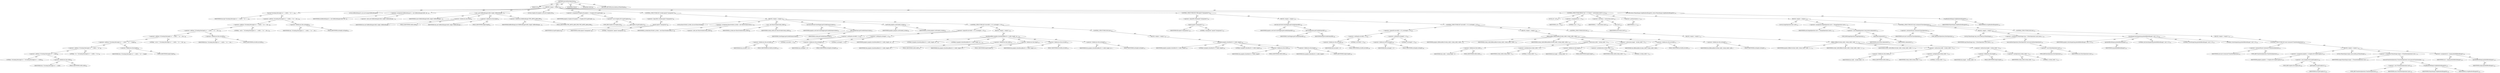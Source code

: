 digraph "executeDrawOperation" {  
"111669149700" [label = <(METHOD,executeDrawOperation)<SUB>88</SUB>> ]
"115964116992" [label = <(PARAM,this)<SUB>88</SUB>> ]
"25769803780" [label = <(BLOCK,&lt;empty&gt;,&lt;empty&gt;)<SUB>88</SUB>> ]
"30064771080" [label = <(log,log(&quot;\tCreating Rectangle w=&quot; + width + &quot; h=&quot; +...)<SUB>89</SUB>> ]
"68719476736" [label = <(IDENTIFIER,this,log(&quot;\tCreating Rectangle w=&quot; + width + &quot; h=&quot; +...)<SUB>89</SUB>> ]
"30064771081" [label = <(&lt;operator&gt;.addition,&quot;\tCreating Rectangle w=&quot; + width + &quot; h=&quot; + hei...)<SUB>89</SUB>> ]
"30064771082" [label = <(&lt;operator&gt;.addition,&quot;\tCreating Rectangle w=&quot; + width + &quot; h=&quot; + hei...)<SUB>89</SUB>> ]
"30064771083" [label = <(&lt;operator&gt;.addition,&quot;\tCreating Rectangle w=&quot; + width + &quot; h=&quot; + hei...)<SUB>89</SUB>> ]
"30064771084" [label = <(&lt;operator&gt;.addition,&quot;\tCreating Rectangle w=&quot; + width + &quot; h=&quot; + hei...)<SUB>89</SUB>> ]
"30064771085" [label = <(&lt;operator&gt;.addition,&quot;\tCreating Rectangle w=&quot; + width + &quot; h=&quot; + height)<SUB>89</SUB>> ]
"30064771086" [label = <(&lt;operator&gt;.addition,&quot;\tCreating Rectangle w=&quot; + width + &quot; h=&quot;)<SUB>89</SUB>> ]
"30064771087" [label = <(&lt;operator&gt;.addition,&quot;\tCreating Rectangle w=&quot; + width)<SUB>89</SUB>> ]
"90194313216" [label = <(LITERAL,&quot;\tCreating Rectangle w=&quot;,&quot;\tCreating Rectangle w=&quot; + width)<SUB>89</SUB>> ]
"30064771088" [label = <(&lt;operator&gt;.fieldAccess,this.width)<SUB>89</SUB>> ]
"68719476745" [label = <(IDENTIFIER,this,&quot;\tCreating Rectangle w=&quot; + width)> ]
"55834574852" [label = <(FIELD_IDENTIFIER,width,width)<SUB>89</SUB>> ]
"90194313217" [label = <(LITERAL,&quot; h=&quot;,&quot;\tCreating Rectangle w=&quot; + width + &quot; h=&quot;)<SUB>89</SUB>> ]
"30064771089" [label = <(&lt;operator&gt;.fieldAccess,this.height)<SUB>89</SUB>> ]
"68719476746" [label = <(IDENTIFIER,this,&quot;\tCreating Rectangle w=&quot; + width + &quot; h=&quot; + height)> ]
"55834574853" [label = <(FIELD_IDENTIFIER,height,height)<SUB>89</SUB>> ]
"90194313218" [label = <(LITERAL,&quot; arcw=&quot;,&quot;\tCreating Rectangle w=&quot; + width + &quot; h=&quot; + hei...)<SUB>89</SUB>> ]
"30064771090" [label = <(&lt;operator&gt;.fieldAccess,this.arcwidth)<SUB>90</SUB>> ]
"68719476747" [label = <(IDENTIFIER,this,&quot;\tCreating Rectangle w=&quot; + width + &quot; h=&quot; + hei...)> ]
"55834574854" [label = <(FIELD_IDENTIFIER,arcwidth,arcwidth)<SUB>90</SUB>> ]
"90194313219" [label = <(LITERAL,&quot; arch=&quot;,&quot;\tCreating Rectangle w=&quot; + width + &quot; h=&quot; + hei...)<SUB>90</SUB>> ]
"30064771091" [label = <(&lt;operator&gt;.fieldAccess,this.archeight)<SUB>90</SUB>> ]
"68719476748" [label = <(IDENTIFIER,this,&quot;\tCreating Rectangle w=&quot; + width + &quot; h=&quot; + hei...)> ]
"55834574855" [label = <(FIELD_IDENTIFIER,archeight,archeight)<SUB>90</SUB>> ]
"94489280512" [label = <(LOCAL,BufferedImage bi: java.awt.image.BufferedImage)<SUB>91</SUB>> ]
"30064771092" [label = <(&lt;operator&gt;.assignment,BufferedImage bi = new BufferedImage(width, hei...)<SUB>91</SUB>> ]
"68719476749" [label = <(IDENTIFIER,bi,BufferedImage bi = new BufferedImage(width, hei...)<SUB>91</SUB>> ]
"30064771093" [label = <(&lt;operator&gt;.alloc,new BufferedImage(width, height, BufferedImage....)<SUB>91</SUB>> ]
"30064771094" [label = <(&lt;init&gt;,new BufferedImage(width, height, BufferedImage....)<SUB>91</SUB>> ]
"68719476750" [label = <(IDENTIFIER,bi,new BufferedImage(width, height, BufferedImage....)<SUB>91</SUB>> ]
"30064771095" [label = <(&lt;operator&gt;.fieldAccess,this.width)<SUB>91</SUB>> ]
"68719476751" [label = <(IDENTIFIER,this,new BufferedImage(width, height, BufferedImage....)> ]
"55834574856" [label = <(FIELD_IDENTIFIER,width,width)<SUB>91</SUB>> ]
"30064771096" [label = <(&lt;operator&gt;.fieldAccess,this.height)<SUB>91</SUB>> ]
"68719476752" [label = <(IDENTIFIER,this,new BufferedImage(width, height, BufferedImage....)> ]
"55834574857" [label = <(FIELD_IDENTIFIER,height,height)<SUB>91</SUB>> ]
"30064771097" [label = <(&lt;operator&gt;.fieldAccess,BufferedImage.TYPE_4BYTE_ABGR_PRE)<SUB>91</SUB>> ]
"68719476753" [label = <(IDENTIFIER,BufferedImage,new BufferedImage(width, height, BufferedImage....)<SUB>91</SUB>> ]
"55834574858" [label = <(FIELD_IDENTIFIER,TYPE_4BYTE_ABGR_PRE,TYPE_4BYTE_ABGR_PRE)<SUB>91</SUB>> ]
"94489280513" [label = <(LOCAL,Graphics2D graphics: java.awt.Graphics2D)<SUB>93</SUB>> ]
"30064771098" [label = <(&lt;operator&gt;.assignment,Graphics2D graphics = (Graphics2D) bi.getGraphi...)<SUB>93</SUB>> ]
"68719476754" [label = <(IDENTIFIER,graphics,Graphics2D graphics = (Graphics2D) bi.getGraphi...)<SUB>93</SUB>> ]
"30064771099" [label = <(&lt;operator&gt;.cast,(Graphics2D) bi.getGraphics())<SUB>93</SUB>> ]
"180388626432" [label = <(TYPE_REF,Graphics2D,Graphics2D)<SUB>93</SUB>> ]
"30064771100" [label = <(getGraphics,bi.getGraphics())<SUB>93</SUB>> ]
"68719476755" [label = <(IDENTIFIER,bi,bi.getGraphics())<SUB>93</SUB>> ]
"47244640256" [label = <(CONTROL_STRUCTURE,IF,if (!stroke.equals(&quot;transparent&quot;)))<SUB>95</SUB>> ]
"30064771101" [label = <(&lt;operator&gt;.logicalNot,!stroke.equals(&quot;transparent&quot;))<SUB>95</SUB>> ]
"30064771102" [label = <(equals,equals(&quot;transparent&quot;))<SUB>95</SUB>> ]
"68719476756" [label = <(IDENTIFIER,stroke,equals(&quot;transparent&quot;))<SUB>95</SUB>> ]
"90194313220" [label = <(LITERAL,&quot;transparent&quot;,equals(&quot;transparent&quot;))<SUB>95</SUB>> ]
"25769803781" [label = <(BLOCK,&lt;empty&gt;,&lt;empty&gt;)<SUB>95</SUB>> ]
"94489280514" [label = <(LOCAL,BasicStroke b_stroke: java.awt.BasicStroke)<SUB>96</SUB>> ]
"30064771103" [label = <(&lt;operator&gt;.assignment,BasicStroke b_stroke = new BasicStroke(stroke_w...)<SUB>96</SUB>> ]
"68719476757" [label = <(IDENTIFIER,b_stroke,BasicStroke b_stroke = new BasicStroke(stroke_w...)<SUB>96</SUB>> ]
"30064771104" [label = <(&lt;operator&gt;.alloc,new BasicStroke(stroke_width))<SUB>96</SUB>> ]
"30064771105" [label = <(&lt;init&gt;,new BasicStroke(stroke_width))<SUB>96</SUB>> ]
"68719476758" [label = <(IDENTIFIER,b_stroke,new BasicStroke(stroke_width))<SUB>96</SUB>> ]
"68719476759" [label = <(IDENTIFIER,stroke_width,new BasicStroke(stroke_width))<SUB>96</SUB>> ]
"30064771106" [label = <(setColor,setColor(ColorMapper.getColorByName(stroke)))<SUB>97</SUB>> ]
"68719476760" [label = <(IDENTIFIER,graphics,setColor(ColorMapper.getColorByName(stroke)))<SUB>97</SUB>> ]
"30064771107" [label = <(getColorByName,getColorByName(stroke))<SUB>97</SUB>> ]
"68719476761" [label = <(IDENTIFIER,ColorMapper,getColorByName(stroke))<SUB>97</SUB>> ]
"68719476762" [label = <(IDENTIFIER,stroke,getColorByName(stroke))<SUB>97</SUB>> ]
"30064771108" [label = <(setStroke,graphics.setStroke(b_stroke))<SUB>98</SUB>> ]
"68719476763" [label = <(IDENTIFIER,graphics,graphics.setStroke(b_stroke))<SUB>98</SUB>> ]
"68719476764" [label = <(IDENTIFIER,b_stroke,graphics.setStroke(b_stroke))<SUB>98</SUB>> ]
"47244640257" [label = <(CONTROL_STRUCTURE,IF,if ((arcwidth != 0) || (archeight != 0)))<SUB>100</SUB>> ]
"30064771109" [label = <(&lt;operator&gt;.logicalOr,(arcwidth != 0) || (archeight != 0))<SUB>100</SUB>> ]
"30064771110" [label = <(&lt;operator&gt;.notEquals,arcwidth != 0)<SUB>100</SUB>> ]
"30064771111" [label = <(&lt;operator&gt;.fieldAccess,this.arcwidth)<SUB>100</SUB>> ]
"68719476765" [label = <(IDENTIFIER,this,arcwidth != 0)> ]
"55834574859" [label = <(FIELD_IDENTIFIER,arcwidth,arcwidth)<SUB>100</SUB>> ]
"90194313221" [label = <(LITERAL,0,arcwidth != 0)<SUB>100</SUB>> ]
"30064771112" [label = <(&lt;operator&gt;.notEquals,archeight != 0)<SUB>100</SUB>> ]
"30064771113" [label = <(&lt;operator&gt;.fieldAccess,this.archeight)<SUB>100</SUB>> ]
"68719476766" [label = <(IDENTIFIER,this,archeight != 0)> ]
"55834574860" [label = <(FIELD_IDENTIFIER,archeight,archeight)<SUB>100</SUB>> ]
"90194313222" [label = <(LITERAL,0,archeight != 0)<SUB>100</SUB>> ]
"25769803782" [label = <(BLOCK,&lt;empty&gt;,&lt;empty&gt;)<SUB>100</SUB>> ]
"30064771114" [label = <(drawRoundRect,graphics.drawRoundRect(0, 0, width, height, arc...)<SUB>101</SUB>> ]
"68719476767" [label = <(IDENTIFIER,graphics,graphics.drawRoundRect(0, 0, width, height, arc...)<SUB>101</SUB>> ]
"90194313223" [label = <(LITERAL,0,graphics.drawRoundRect(0, 0, width, height, arc...)<SUB>101</SUB>> ]
"90194313224" [label = <(LITERAL,0,graphics.drawRoundRect(0, 0, width, height, arc...)<SUB>101</SUB>> ]
"30064771115" [label = <(&lt;operator&gt;.fieldAccess,this.width)<SUB>101</SUB>> ]
"68719476768" [label = <(IDENTIFIER,this,graphics.drawRoundRect(0, 0, width, height, arc...)> ]
"55834574861" [label = <(FIELD_IDENTIFIER,width,width)<SUB>101</SUB>> ]
"30064771116" [label = <(&lt;operator&gt;.fieldAccess,this.height)<SUB>101</SUB>> ]
"68719476769" [label = <(IDENTIFIER,this,graphics.drawRoundRect(0, 0, width, height, arc...)> ]
"55834574862" [label = <(FIELD_IDENTIFIER,height,height)<SUB>101</SUB>> ]
"30064771117" [label = <(&lt;operator&gt;.fieldAccess,this.arcwidth)<SUB>101</SUB>> ]
"68719476770" [label = <(IDENTIFIER,this,graphics.drawRoundRect(0, 0, width, height, arc...)> ]
"55834574863" [label = <(FIELD_IDENTIFIER,arcwidth,arcwidth)<SUB>101</SUB>> ]
"30064771118" [label = <(&lt;operator&gt;.fieldAccess,this.archeight)<SUB>101</SUB>> ]
"68719476771" [label = <(IDENTIFIER,this,graphics.drawRoundRect(0, 0, width, height, arc...)> ]
"55834574864" [label = <(FIELD_IDENTIFIER,archeight,archeight)<SUB>101</SUB>> ]
"47244640258" [label = <(CONTROL_STRUCTURE,ELSE,else)<SUB>102</SUB>> ]
"25769803783" [label = <(BLOCK,&lt;empty&gt;,&lt;empty&gt;)<SUB>102</SUB>> ]
"30064771119" [label = <(drawRect,graphics.drawRect(0, 0, width, height))<SUB>103</SUB>> ]
"68719476772" [label = <(IDENTIFIER,graphics,graphics.drawRect(0, 0, width, height))<SUB>103</SUB>> ]
"90194313225" [label = <(LITERAL,0,graphics.drawRect(0, 0, width, height))<SUB>103</SUB>> ]
"90194313226" [label = <(LITERAL,0,graphics.drawRect(0, 0, width, height))<SUB>103</SUB>> ]
"30064771120" [label = <(&lt;operator&gt;.fieldAccess,this.width)<SUB>103</SUB>> ]
"68719476773" [label = <(IDENTIFIER,this,graphics.drawRect(0, 0, width, height))> ]
"55834574865" [label = <(FIELD_IDENTIFIER,width,width)<SUB>103</SUB>> ]
"30064771121" [label = <(&lt;operator&gt;.fieldAccess,this.height)<SUB>103</SUB>> ]
"68719476774" [label = <(IDENTIFIER,this,graphics.drawRect(0, 0, width, height))> ]
"55834574866" [label = <(FIELD_IDENTIFIER,height,height)<SUB>103</SUB>> ]
"47244640259" [label = <(CONTROL_STRUCTURE,IF,if (!fill.equals(&quot;transparent&quot;)))<SUB>107</SUB>> ]
"30064771122" [label = <(&lt;operator&gt;.logicalNot,!fill.equals(&quot;transparent&quot;))<SUB>107</SUB>> ]
"30064771123" [label = <(equals,equals(&quot;transparent&quot;))<SUB>107</SUB>> ]
"68719476775" [label = <(IDENTIFIER,fill,equals(&quot;transparent&quot;))<SUB>107</SUB>> ]
"90194313227" [label = <(LITERAL,&quot;transparent&quot;,equals(&quot;transparent&quot;))<SUB>107</SUB>> ]
"25769803784" [label = <(BLOCK,&lt;empty&gt;,&lt;empty&gt;)<SUB>107</SUB>> ]
"30064771124" [label = <(setColor,setColor(ColorMapper.getColorByName(fill)))<SUB>108</SUB>> ]
"68719476776" [label = <(IDENTIFIER,graphics,setColor(ColorMapper.getColorByName(fill)))<SUB>108</SUB>> ]
"30064771125" [label = <(getColorByName,getColorByName(fill))<SUB>108</SUB>> ]
"68719476777" [label = <(IDENTIFIER,ColorMapper,getColorByName(fill))<SUB>108</SUB>> ]
"68719476778" [label = <(IDENTIFIER,fill,getColorByName(fill))<SUB>108</SUB>> ]
"47244640260" [label = <(CONTROL_STRUCTURE,IF,if ((arcwidth != 0) || (archeight != 0)))<SUB>109</SUB>> ]
"30064771126" [label = <(&lt;operator&gt;.logicalOr,(arcwidth != 0) || (archeight != 0))<SUB>109</SUB>> ]
"30064771127" [label = <(&lt;operator&gt;.notEquals,arcwidth != 0)<SUB>109</SUB>> ]
"30064771128" [label = <(&lt;operator&gt;.fieldAccess,this.arcwidth)<SUB>109</SUB>> ]
"68719476779" [label = <(IDENTIFIER,this,arcwidth != 0)> ]
"55834574867" [label = <(FIELD_IDENTIFIER,arcwidth,arcwidth)<SUB>109</SUB>> ]
"90194313228" [label = <(LITERAL,0,arcwidth != 0)<SUB>109</SUB>> ]
"30064771129" [label = <(&lt;operator&gt;.notEquals,archeight != 0)<SUB>109</SUB>> ]
"30064771130" [label = <(&lt;operator&gt;.fieldAccess,this.archeight)<SUB>109</SUB>> ]
"68719476780" [label = <(IDENTIFIER,this,archeight != 0)> ]
"55834574868" [label = <(FIELD_IDENTIFIER,archeight,archeight)<SUB>109</SUB>> ]
"90194313229" [label = <(LITERAL,0,archeight != 0)<SUB>109</SUB>> ]
"25769803785" [label = <(BLOCK,&lt;empty&gt;,&lt;empty&gt;)<SUB>109</SUB>> ]
"30064771131" [label = <(fillRoundRect,fillRoundRect(stroke_width, stroke_width, width...)<SUB>110</SUB>> ]
"68719476781" [label = <(IDENTIFIER,graphics,fillRoundRect(stroke_width, stroke_width, width...)<SUB>110</SUB>> ]
"68719476782" [label = <(IDENTIFIER,stroke_width,fillRoundRect(stroke_width, stroke_width, width...)<SUB>110</SUB>> ]
"68719476783" [label = <(IDENTIFIER,stroke_width,fillRoundRect(stroke_width, stroke_width, width...)<SUB>110</SUB>> ]
"30064771132" [label = <(&lt;operator&gt;.subtraction,width - (stroke_width * 2))<SUB>111</SUB>> ]
"30064771133" [label = <(&lt;operator&gt;.fieldAccess,this.width)<SUB>111</SUB>> ]
"68719476784" [label = <(IDENTIFIER,this,width - (stroke_width * 2))> ]
"55834574869" [label = <(FIELD_IDENTIFIER,width,width)<SUB>111</SUB>> ]
"30064771134" [label = <(&lt;operator&gt;.multiplication,stroke_width * 2)<SUB>111</SUB>> ]
"68719476785" [label = <(IDENTIFIER,stroke_width,stroke_width * 2)<SUB>111</SUB>> ]
"90194313230" [label = <(LITERAL,2,stroke_width * 2)<SUB>111</SUB>> ]
"30064771135" [label = <(&lt;operator&gt;.subtraction,height - (stroke_width * 2))<SUB>111</SUB>> ]
"30064771136" [label = <(&lt;operator&gt;.fieldAccess,this.height)<SUB>111</SUB>> ]
"68719476786" [label = <(IDENTIFIER,this,height - (stroke_width * 2))> ]
"55834574870" [label = <(FIELD_IDENTIFIER,height,height)<SUB>111</SUB>> ]
"30064771137" [label = <(&lt;operator&gt;.multiplication,stroke_width * 2)<SUB>111</SUB>> ]
"68719476787" [label = <(IDENTIFIER,stroke_width,stroke_width * 2)<SUB>111</SUB>> ]
"90194313231" [label = <(LITERAL,2,stroke_width * 2)<SUB>111</SUB>> ]
"30064771138" [label = <(&lt;operator&gt;.fieldAccess,this.arcwidth)<SUB>112</SUB>> ]
"68719476788" [label = <(IDENTIFIER,this,fillRoundRect(stroke_width, stroke_width, width...)> ]
"55834574871" [label = <(FIELD_IDENTIFIER,arcwidth,arcwidth)<SUB>112</SUB>> ]
"30064771139" [label = <(&lt;operator&gt;.fieldAccess,this.archeight)<SUB>112</SUB>> ]
"68719476789" [label = <(IDENTIFIER,this,fillRoundRect(stroke_width, stroke_width, width...)> ]
"55834574872" [label = <(FIELD_IDENTIFIER,archeight,archeight)<SUB>112</SUB>> ]
"47244640261" [label = <(CONTROL_STRUCTURE,ELSE,else)<SUB>113</SUB>> ]
"25769803786" [label = <(BLOCK,&lt;empty&gt;,&lt;empty&gt;)<SUB>113</SUB>> ]
"30064771140" [label = <(fillRect,fillRect(stroke_width, stroke_width, width - (s...)<SUB>114</SUB>> ]
"68719476790" [label = <(IDENTIFIER,graphics,fillRect(stroke_width, stroke_width, width - (s...)<SUB>114</SUB>> ]
"68719476791" [label = <(IDENTIFIER,stroke_width,fillRect(stroke_width, stroke_width, width - (s...)<SUB>114</SUB>> ]
"68719476792" [label = <(IDENTIFIER,stroke_width,fillRect(stroke_width, stroke_width, width - (s...)<SUB>114</SUB>> ]
"30064771141" [label = <(&lt;operator&gt;.subtraction,width - (stroke_width * 2))<SUB>115</SUB>> ]
"30064771142" [label = <(&lt;operator&gt;.fieldAccess,this.width)<SUB>115</SUB>> ]
"68719476793" [label = <(IDENTIFIER,this,width - (stroke_width * 2))> ]
"55834574873" [label = <(FIELD_IDENTIFIER,width,width)<SUB>115</SUB>> ]
"30064771143" [label = <(&lt;operator&gt;.multiplication,stroke_width * 2)<SUB>115</SUB>> ]
"68719476794" [label = <(IDENTIFIER,stroke_width,stroke_width * 2)<SUB>115</SUB>> ]
"90194313232" [label = <(LITERAL,2,stroke_width * 2)<SUB>115</SUB>> ]
"30064771144" [label = <(&lt;operator&gt;.subtraction,height - (stroke_width * 2))<SUB>115</SUB>> ]
"30064771145" [label = <(&lt;operator&gt;.fieldAccess,this.height)<SUB>115</SUB>> ]
"68719476795" [label = <(IDENTIFIER,this,height - (stroke_width * 2))> ]
"55834574874" [label = <(FIELD_IDENTIFIER,height,height)<SUB>115</SUB>> ]
"30064771146" [label = <(&lt;operator&gt;.multiplication,stroke_width * 2)<SUB>115</SUB>> ]
"68719476796" [label = <(IDENTIFIER,stroke_width,stroke_width * 2)<SUB>115</SUB>> ]
"90194313233" [label = <(LITERAL,2,stroke_width * 2)<SUB>115</SUB>> ]
"47244640262" [label = <(CONTROL_STRUCTURE,FOR,for (int i = 0; Some(i &lt; instructions.size()); i++))<SUB>120</SUB>> ]
"94489280515" [label = <(LOCAL,int i: int)<SUB>120</SUB>> ]
"30064771147" [label = <(&lt;operator&gt;.assignment,int i = 0)<SUB>120</SUB>> ]
"68719476797" [label = <(IDENTIFIER,i,int i = 0)<SUB>120</SUB>> ]
"90194313234" [label = <(LITERAL,0,int i = 0)<SUB>120</SUB>> ]
"30064771148" [label = <(&lt;operator&gt;.lessThan,i &lt; instructions.size())<SUB>120</SUB>> ]
"68719476798" [label = <(IDENTIFIER,i,i &lt; instructions.size())<SUB>120</SUB>> ]
"30064771149" [label = <(size,size())<SUB>120</SUB>> ]
"68719476799" [label = <(IDENTIFIER,instructions,size())<SUB>120</SUB>> ]
"30064771150" [label = <(&lt;operator&gt;.postIncrement,i++)<SUB>120</SUB>> ]
"68719476800" [label = <(IDENTIFIER,i,i++)<SUB>120</SUB>> ]
"25769803787" [label = <(BLOCK,&lt;empty&gt;,&lt;empty&gt;)<SUB>120</SUB>> ]
"94489280516" [label = <(LOCAL,ImageOperation instr: ANY)<SUB>121</SUB>> ]
"30064771151" [label = <(&lt;operator&gt;.assignment,ImageOperation instr = ((ImageOperation) instru...)<SUB>121</SUB>> ]
"68719476801" [label = <(IDENTIFIER,instr,ImageOperation instr = ((ImageOperation) instru...)<SUB>121</SUB>> ]
"30064771152" [label = <(&lt;operator&gt;.cast,(ImageOperation) instructions.elementAt(i))<SUB>121</SUB>> ]
"180388626433" [label = <(TYPE_REF,ImageOperation,ImageOperation)<SUB>121</SUB>> ]
"30064771153" [label = <(elementAt,elementAt(i))<SUB>121</SUB>> ]
"68719476802" [label = <(IDENTIFIER,instructions,elementAt(i))<SUB>121</SUB>> ]
"68719476803" [label = <(IDENTIFIER,i,elementAt(i))<SUB>121</SUB>> ]
"47244640263" [label = <(CONTROL_STRUCTURE,IF,if (instr instanceof DrawOperation))<SUB>122</SUB>> ]
"30064771154" [label = <(&lt;operator&gt;.instanceOf,instr instanceof DrawOperation)<SUB>122</SUB>> ]
"68719476804" [label = <(IDENTIFIER,instr,instr instanceof DrawOperation)<SUB>122</SUB>> ]
"180388626434" [label = <(TYPE_REF,DrawOperation,DrawOperation)<SUB>122</SUB>> ]
"25769803788" [label = <(BLOCK,&lt;empty&gt;,&lt;empty&gt;)<SUB>122</SUB>> ]
"94489280517" [label = <(LOCAL,PlanarImage img: javax.media.jai.PlanarImage)<SUB>123</SUB>> ]
"30064771155" [label = <(&lt;operator&gt;.assignment,PlanarImage img = ((DrawOperation) instr).execu...)<SUB>123</SUB>> ]
"68719476805" [label = <(IDENTIFIER,img,PlanarImage img = ((DrawOperation) instr).execu...)<SUB>123</SUB>> ]
"30064771156" [label = <(executeDrawOperation,(DrawOperation) instr.executeDrawOperation())<SUB>123</SUB>> ]
"30064771157" [label = <(&lt;operator&gt;.cast,(DrawOperation) instr)<SUB>123</SUB>> ]
"180388626435" [label = <(TYPE_REF,DrawOperation,DrawOperation)<SUB>123</SUB>> ]
"68719476806" [label = <(IDENTIFIER,instr,(DrawOperation) instr)<SUB>123</SUB>> ]
"30064771158" [label = <(drawImage,drawImage(img.getAsBufferedImage(), null, 0, 0))<SUB>124</SUB>> ]
"68719476807" [label = <(IDENTIFIER,graphics,drawImage(img.getAsBufferedImage(), null, 0, 0))<SUB>124</SUB>> ]
"30064771159" [label = <(getAsBufferedImage,getAsBufferedImage())<SUB>124</SUB>> ]
"68719476808" [label = <(IDENTIFIER,img,getAsBufferedImage())<SUB>124</SUB>> ]
"90194313235" [label = <(LITERAL,null,drawImage(img.getAsBufferedImage(), null, 0, 0))<SUB>124</SUB>> ]
"90194313236" [label = <(LITERAL,0,drawImage(img.getAsBufferedImage(), null, 0, 0))<SUB>124</SUB>> ]
"90194313237" [label = <(LITERAL,0,drawImage(img.getAsBufferedImage(), null, 0, 0))<SUB>124</SUB>> ]
"47244640264" [label = <(CONTROL_STRUCTURE,ELSE,else)<SUB>125</SUB>> ]
"25769803789" [label = <(BLOCK,&lt;empty&gt;,&lt;empty&gt;)<SUB>125</SUB>> ]
"47244640265" [label = <(CONTROL_STRUCTURE,IF,if (instr instanceof TransformOperation))<SUB>125</SUB>> ]
"30064771160" [label = <(&lt;operator&gt;.instanceOf,instr instanceof TransformOperation)<SUB>125</SUB>> ]
"68719476809" [label = <(IDENTIFIER,instr,instr instanceof TransformOperation)<SUB>125</SUB>> ]
"180388626436" [label = <(TYPE_REF,TransformOperation,TransformOperation)<SUB>125</SUB>> ]
"25769803790" [label = <(BLOCK,&lt;empty&gt;,&lt;empty&gt;)<SUB>125</SUB>> ]
"30064771161" [label = <(&lt;operator&gt;.assignment,graphics = (Graphics2D) bi.getGraphics())<SUB>126</SUB>> ]
"68719476810" [label = <(IDENTIFIER,graphics,graphics = (Graphics2D) bi.getGraphics())<SUB>126</SUB>> ]
"30064771162" [label = <(&lt;operator&gt;.cast,(Graphics2D) bi.getGraphics())<SUB>126</SUB>> ]
"180388626437" [label = <(TYPE_REF,Graphics2D,Graphics2D)<SUB>126</SUB>> ]
"30064771163" [label = <(getGraphics,bi.getGraphics())<SUB>126</SUB>> ]
"68719476811" [label = <(IDENTIFIER,bi,bi.getGraphics())<SUB>126</SUB>> ]
"94489280518" [label = <(LOCAL,PlanarImage image: javax.media.jai.PlanarImage)<SUB>127</SUB>> ]
"30064771164" [label = <(&lt;operator&gt;.assignment,PlanarImage image = ((TransformOperation) instr...)<SUB>127</SUB>> ]
"68719476812" [label = <(IDENTIFIER,image,PlanarImage image = ((TransformOperation) instr...)<SUB>127</SUB>> ]
"30064771165" [label = <(executeTransformOperation,(TransformOperation) instr.executeTransformOper...)<SUB>128</SUB>> ]
"30064771166" [label = <(&lt;operator&gt;.cast,(TransformOperation) instr)<SUB>128</SUB>> ]
"180388626438" [label = <(TYPE_REF,TransformOperation,TransformOperation)<SUB>128</SUB>> ]
"68719476813" [label = <(IDENTIFIER,instr,(TransformOperation) instr)<SUB>128</SUB>> ]
"30064771167" [label = <(wrapRenderedImage,wrapRenderedImage(bi))<SUB>128</SUB>> ]
"68719476814" [label = <(IDENTIFIER,PlanarImage,wrapRenderedImage(bi))<SUB>128</SUB>> ]
"68719476815" [label = <(IDENTIFIER,bi,wrapRenderedImage(bi))<SUB>128</SUB>> ]
"30064771168" [label = <(&lt;operator&gt;.assignment,bi = image.getAsBufferedImage())<SUB>129</SUB>> ]
"68719476816" [label = <(IDENTIFIER,bi,bi = image.getAsBufferedImage())<SUB>129</SUB>> ]
"30064771169" [label = <(getAsBufferedImage,getAsBufferedImage())<SUB>129</SUB>> ]
"68719476817" [label = <(IDENTIFIER,image,getAsBufferedImage())<SUB>129</SUB>> ]
"146028888064" [label = <(RETURN,return PlanarImage.wrapRenderedImage(bi);,return PlanarImage.wrapRenderedImage(bi);)<SUB>132</SUB>> ]
"30064771170" [label = <(wrapRenderedImage,wrapRenderedImage(bi))<SUB>132</SUB>> ]
"68719476818" [label = <(IDENTIFIER,PlanarImage,wrapRenderedImage(bi))<SUB>132</SUB>> ]
"68719476819" [label = <(IDENTIFIER,bi,wrapRenderedImage(bi))<SUB>132</SUB>> ]
"133143986188" [label = <(MODIFIER,PUBLIC)> ]
"133143986189" [label = <(MODIFIER,VIRTUAL)> ]
"128849018884" [label = <(METHOD_RETURN,javax.media.jai.PlanarImage)<SUB>88</SUB>> ]
  "111669149700" -> "115964116992"  [ label = "AST: "] 
  "111669149700" -> "25769803780"  [ label = "AST: "] 
  "111669149700" -> "133143986188"  [ label = "AST: "] 
  "111669149700" -> "133143986189"  [ label = "AST: "] 
  "111669149700" -> "128849018884"  [ label = "AST: "] 
  "25769803780" -> "30064771080"  [ label = "AST: "] 
  "25769803780" -> "94489280512"  [ label = "AST: "] 
  "25769803780" -> "30064771092"  [ label = "AST: "] 
  "25769803780" -> "30064771094"  [ label = "AST: "] 
  "25769803780" -> "94489280513"  [ label = "AST: "] 
  "25769803780" -> "30064771098"  [ label = "AST: "] 
  "25769803780" -> "47244640256"  [ label = "AST: "] 
  "25769803780" -> "47244640259"  [ label = "AST: "] 
  "25769803780" -> "47244640262"  [ label = "AST: "] 
  "25769803780" -> "146028888064"  [ label = "AST: "] 
  "30064771080" -> "68719476736"  [ label = "AST: "] 
  "30064771080" -> "30064771081"  [ label = "AST: "] 
  "30064771081" -> "30064771082"  [ label = "AST: "] 
  "30064771081" -> "30064771091"  [ label = "AST: "] 
  "30064771082" -> "30064771083"  [ label = "AST: "] 
  "30064771082" -> "90194313219"  [ label = "AST: "] 
  "30064771083" -> "30064771084"  [ label = "AST: "] 
  "30064771083" -> "30064771090"  [ label = "AST: "] 
  "30064771084" -> "30064771085"  [ label = "AST: "] 
  "30064771084" -> "90194313218"  [ label = "AST: "] 
  "30064771085" -> "30064771086"  [ label = "AST: "] 
  "30064771085" -> "30064771089"  [ label = "AST: "] 
  "30064771086" -> "30064771087"  [ label = "AST: "] 
  "30064771086" -> "90194313217"  [ label = "AST: "] 
  "30064771087" -> "90194313216"  [ label = "AST: "] 
  "30064771087" -> "30064771088"  [ label = "AST: "] 
  "30064771088" -> "68719476745"  [ label = "AST: "] 
  "30064771088" -> "55834574852"  [ label = "AST: "] 
  "30064771089" -> "68719476746"  [ label = "AST: "] 
  "30064771089" -> "55834574853"  [ label = "AST: "] 
  "30064771090" -> "68719476747"  [ label = "AST: "] 
  "30064771090" -> "55834574854"  [ label = "AST: "] 
  "30064771091" -> "68719476748"  [ label = "AST: "] 
  "30064771091" -> "55834574855"  [ label = "AST: "] 
  "30064771092" -> "68719476749"  [ label = "AST: "] 
  "30064771092" -> "30064771093"  [ label = "AST: "] 
  "30064771094" -> "68719476750"  [ label = "AST: "] 
  "30064771094" -> "30064771095"  [ label = "AST: "] 
  "30064771094" -> "30064771096"  [ label = "AST: "] 
  "30064771094" -> "30064771097"  [ label = "AST: "] 
  "30064771095" -> "68719476751"  [ label = "AST: "] 
  "30064771095" -> "55834574856"  [ label = "AST: "] 
  "30064771096" -> "68719476752"  [ label = "AST: "] 
  "30064771096" -> "55834574857"  [ label = "AST: "] 
  "30064771097" -> "68719476753"  [ label = "AST: "] 
  "30064771097" -> "55834574858"  [ label = "AST: "] 
  "30064771098" -> "68719476754"  [ label = "AST: "] 
  "30064771098" -> "30064771099"  [ label = "AST: "] 
  "30064771099" -> "180388626432"  [ label = "AST: "] 
  "30064771099" -> "30064771100"  [ label = "AST: "] 
  "30064771100" -> "68719476755"  [ label = "AST: "] 
  "47244640256" -> "30064771101"  [ label = "AST: "] 
  "47244640256" -> "25769803781"  [ label = "AST: "] 
  "30064771101" -> "30064771102"  [ label = "AST: "] 
  "30064771102" -> "68719476756"  [ label = "AST: "] 
  "30064771102" -> "90194313220"  [ label = "AST: "] 
  "25769803781" -> "94489280514"  [ label = "AST: "] 
  "25769803781" -> "30064771103"  [ label = "AST: "] 
  "25769803781" -> "30064771105"  [ label = "AST: "] 
  "25769803781" -> "30064771106"  [ label = "AST: "] 
  "25769803781" -> "30064771108"  [ label = "AST: "] 
  "25769803781" -> "47244640257"  [ label = "AST: "] 
  "30064771103" -> "68719476757"  [ label = "AST: "] 
  "30064771103" -> "30064771104"  [ label = "AST: "] 
  "30064771105" -> "68719476758"  [ label = "AST: "] 
  "30064771105" -> "68719476759"  [ label = "AST: "] 
  "30064771106" -> "68719476760"  [ label = "AST: "] 
  "30064771106" -> "30064771107"  [ label = "AST: "] 
  "30064771107" -> "68719476761"  [ label = "AST: "] 
  "30064771107" -> "68719476762"  [ label = "AST: "] 
  "30064771108" -> "68719476763"  [ label = "AST: "] 
  "30064771108" -> "68719476764"  [ label = "AST: "] 
  "47244640257" -> "30064771109"  [ label = "AST: "] 
  "47244640257" -> "25769803782"  [ label = "AST: "] 
  "47244640257" -> "47244640258"  [ label = "AST: "] 
  "30064771109" -> "30064771110"  [ label = "AST: "] 
  "30064771109" -> "30064771112"  [ label = "AST: "] 
  "30064771110" -> "30064771111"  [ label = "AST: "] 
  "30064771110" -> "90194313221"  [ label = "AST: "] 
  "30064771111" -> "68719476765"  [ label = "AST: "] 
  "30064771111" -> "55834574859"  [ label = "AST: "] 
  "30064771112" -> "30064771113"  [ label = "AST: "] 
  "30064771112" -> "90194313222"  [ label = "AST: "] 
  "30064771113" -> "68719476766"  [ label = "AST: "] 
  "30064771113" -> "55834574860"  [ label = "AST: "] 
  "25769803782" -> "30064771114"  [ label = "AST: "] 
  "30064771114" -> "68719476767"  [ label = "AST: "] 
  "30064771114" -> "90194313223"  [ label = "AST: "] 
  "30064771114" -> "90194313224"  [ label = "AST: "] 
  "30064771114" -> "30064771115"  [ label = "AST: "] 
  "30064771114" -> "30064771116"  [ label = "AST: "] 
  "30064771114" -> "30064771117"  [ label = "AST: "] 
  "30064771114" -> "30064771118"  [ label = "AST: "] 
  "30064771115" -> "68719476768"  [ label = "AST: "] 
  "30064771115" -> "55834574861"  [ label = "AST: "] 
  "30064771116" -> "68719476769"  [ label = "AST: "] 
  "30064771116" -> "55834574862"  [ label = "AST: "] 
  "30064771117" -> "68719476770"  [ label = "AST: "] 
  "30064771117" -> "55834574863"  [ label = "AST: "] 
  "30064771118" -> "68719476771"  [ label = "AST: "] 
  "30064771118" -> "55834574864"  [ label = "AST: "] 
  "47244640258" -> "25769803783"  [ label = "AST: "] 
  "25769803783" -> "30064771119"  [ label = "AST: "] 
  "30064771119" -> "68719476772"  [ label = "AST: "] 
  "30064771119" -> "90194313225"  [ label = "AST: "] 
  "30064771119" -> "90194313226"  [ label = "AST: "] 
  "30064771119" -> "30064771120"  [ label = "AST: "] 
  "30064771119" -> "30064771121"  [ label = "AST: "] 
  "30064771120" -> "68719476773"  [ label = "AST: "] 
  "30064771120" -> "55834574865"  [ label = "AST: "] 
  "30064771121" -> "68719476774"  [ label = "AST: "] 
  "30064771121" -> "55834574866"  [ label = "AST: "] 
  "47244640259" -> "30064771122"  [ label = "AST: "] 
  "47244640259" -> "25769803784"  [ label = "AST: "] 
  "30064771122" -> "30064771123"  [ label = "AST: "] 
  "30064771123" -> "68719476775"  [ label = "AST: "] 
  "30064771123" -> "90194313227"  [ label = "AST: "] 
  "25769803784" -> "30064771124"  [ label = "AST: "] 
  "25769803784" -> "47244640260"  [ label = "AST: "] 
  "30064771124" -> "68719476776"  [ label = "AST: "] 
  "30064771124" -> "30064771125"  [ label = "AST: "] 
  "30064771125" -> "68719476777"  [ label = "AST: "] 
  "30064771125" -> "68719476778"  [ label = "AST: "] 
  "47244640260" -> "30064771126"  [ label = "AST: "] 
  "47244640260" -> "25769803785"  [ label = "AST: "] 
  "47244640260" -> "47244640261"  [ label = "AST: "] 
  "30064771126" -> "30064771127"  [ label = "AST: "] 
  "30064771126" -> "30064771129"  [ label = "AST: "] 
  "30064771127" -> "30064771128"  [ label = "AST: "] 
  "30064771127" -> "90194313228"  [ label = "AST: "] 
  "30064771128" -> "68719476779"  [ label = "AST: "] 
  "30064771128" -> "55834574867"  [ label = "AST: "] 
  "30064771129" -> "30064771130"  [ label = "AST: "] 
  "30064771129" -> "90194313229"  [ label = "AST: "] 
  "30064771130" -> "68719476780"  [ label = "AST: "] 
  "30064771130" -> "55834574868"  [ label = "AST: "] 
  "25769803785" -> "30064771131"  [ label = "AST: "] 
  "30064771131" -> "68719476781"  [ label = "AST: "] 
  "30064771131" -> "68719476782"  [ label = "AST: "] 
  "30064771131" -> "68719476783"  [ label = "AST: "] 
  "30064771131" -> "30064771132"  [ label = "AST: "] 
  "30064771131" -> "30064771135"  [ label = "AST: "] 
  "30064771131" -> "30064771138"  [ label = "AST: "] 
  "30064771131" -> "30064771139"  [ label = "AST: "] 
  "30064771132" -> "30064771133"  [ label = "AST: "] 
  "30064771132" -> "30064771134"  [ label = "AST: "] 
  "30064771133" -> "68719476784"  [ label = "AST: "] 
  "30064771133" -> "55834574869"  [ label = "AST: "] 
  "30064771134" -> "68719476785"  [ label = "AST: "] 
  "30064771134" -> "90194313230"  [ label = "AST: "] 
  "30064771135" -> "30064771136"  [ label = "AST: "] 
  "30064771135" -> "30064771137"  [ label = "AST: "] 
  "30064771136" -> "68719476786"  [ label = "AST: "] 
  "30064771136" -> "55834574870"  [ label = "AST: "] 
  "30064771137" -> "68719476787"  [ label = "AST: "] 
  "30064771137" -> "90194313231"  [ label = "AST: "] 
  "30064771138" -> "68719476788"  [ label = "AST: "] 
  "30064771138" -> "55834574871"  [ label = "AST: "] 
  "30064771139" -> "68719476789"  [ label = "AST: "] 
  "30064771139" -> "55834574872"  [ label = "AST: "] 
  "47244640261" -> "25769803786"  [ label = "AST: "] 
  "25769803786" -> "30064771140"  [ label = "AST: "] 
  "30064771140" -> "68719476790"  [ label = "AST: "] 
  "30064771140" -> "68719476791"  [ label = "AST: "] 
  "30064771140" -> "68719476792"  [ label = "AST: "] 
  "30064771140" -> "30064771141"  [ label = "AST: "] 
  "30064771140" -> "30064771144"  [ label = "AST: "] 
  "30064771141" -> "30064771142"  [ label = "AST: "] 
  "30064771141" -> "30064771143"  [ label = "AST: "] 
  "30064771142" -> "68719476793"  [ label = "AST: "] 
  "30064771142" -> "55834574873"  [ label = "AST: "] 
  "30064771143" -> "68719476794"  [ label = "AST: "] 
  "30064771143" -> "90194313232"  [ label = "AST: "] 
  "30064771144" -> "30064771145"  [ label = "AST: "] 
  "30064771144" -> "30064771146"  [ label = "AST: "] 
  "30064771145" -> "68719476795"  [ label = "AST: "] 
  "30064771145" -> "55834574874"  [ label = "AST: "] 
  "30064771146" -> "68719476796"  [ label = "AST: "] 
  "30064771146" -> "90194313233"  [ label = "AST: "] 
  "47244640262" -> "94489280515"  [ label = "AST: "] 
  "47244640262" -> "30064771147"  [ label = "AST: "] 
  "47244640262" -> "30064771148"  [ label = "AST: "] 
  "47244640262" -> "30064771150"  [ label = "AST: "] 
  "47244640262" -> "25769803787"  [ label = "AST: "] 
  "30064771147" -> "68719476797"  [ label = "AST: "] 
  "30064771147" -> "90194313234"  [ label = "AST: "] 
  "30064771148" -> "68719476798"  [ label = "AST: "] 
  "30064771148" -> "30064771149"  [ label = "AST: "] 
  "30064771149" -> "68719476799"  [ label = "AST: "] 
  "30064771150" -> "68719476800"  [ label = "AST: "] 
  "25769803787" -> "94489280516"  [ label = "AST: "] 
  "25769803787" -> "30064771151"  [ label = "AST: "] 
  "25769803787" -> "47244640263"  [ label = "AST: "] 
  "30064771151" -> "68719476801"  [ label = "AST: "] 
  "30064771151" -> "30064771152"  [ label = "AST: "] 
  "30064771152" -> "180388626433"  [ label = "AST: "] 
  "30064771152" -> "30064771153"  [ label = "AST: "] 
  "30064771153" -> "68719476802"  [ label = "AST: "] 
  "30064771153" -> "68719476803"  [ label = "AST: "] 
  "47244640263" -> "30064771154"  [ label = "AST: "] 
  "47244640263" -> "25769803788"  [ label = "AST: "] 
  "47244640263" -> "47244640264"  [ label = "AST: "] 
  "30064771154" -> "68719476804"  [ label = "AST: "] 
  "30064771154" -> "180388626434"  [ label = "AST: "] 
  "25769803788" -> "94489280517"  [ label = "AST: "] 
  "25769803788" -> "30064771155"  [ label = "AST: "] 
  "25769803788" -> "30064771158"  [ label = "AST: "] 
  "30064771155" -> "68719476805"  [ label = "AST: "] 
  "30064771155" -> "30064771156"  [ label = "AST: "] 
  "30064771156" -> "30064771157"  [ label = "AST: "] 
  "30064771157" -> "180388626435"  [ label = "AST: "] 
  "30064771157" -> "68719476806"  [ label = "AST: "] 
  "30064771158" -> "68719476807"  [ label = "AST: "] 
  "30064771158" -> "30064771159"  [ label = "AST: "] 
  "30064771158" -> "90194313235"  [ label = "AST: "] 
  "30064771158" -> "90194313236"  [ label = "AST: "] 
  "30064771158" -> "90194313237"  [ label = "AST: "] 
  "30064771159" -> "68719476808"  [ label = "AST: "] 
  "47244640264" -> "25769803789"  [ label = "AST: "] 
  "25769803789" -> "47244640265"  [ label = "AST: "] 
  "47244640265" -> "30064771160"  [ label = "AST: "] 
  "47244640265" -> "25769803790"  [ label = "AST: "] 
  "30064771160" -> "68719476809"  [ label = "AST: "] 
  "30064771160" -> "180388626436"  [ label = "AST: "] 
  "25769803790" -> "30064771161"  [ label = "AST: "] 
  "25769803790" -> "94489280518"  [ label = "AST: "] 
  "25769803790" -> "30064771164"  [ label = "AST: "] 
  "25769803790" -> "30064771168"  [ label = "AST: "] 
  "30064771161" -> "68719476810"  [ label = "AST: "] 
  "30064771161" -> "30064771162"  [ label = "AST: "] 
  "30064771162" -> "180388626437"  [ label = "AST: "] 
  "30064771162" -> "30064771163"  [ label = "AST: "] 
  "30064771163" -> "68719476811"  [ label = "AST: "] 
  "30064771164" -> "68719476812"  [ label = "AST: "] 
  "30064771164" -> "30064771165"  [ label = "AST: "] 
  "30064771165" -> "30064771166"  [ label = "AST: "] 
  "30064771165" -> "30064771167"  [ label = "AST: "] 
  "30064771166" -> "180388626438"  [ label = "AST: "] 
  "30064771166" -> "68719476813"  [ label = "AST: "] 
  "30064771167" -> "68719476814"  [ label = "AST: "] 
  "30064771167" -> "68719476815"  [ label = "AST: "] 
  "30064771168" -> "68719476816"  [ label = "AST: "] 
  "30064771168" -> "30064771169"  [ label = "AST: "] 
  "30064771169" -> "68719476817"  [ label = "AST: "] 
  "146028888064" -> "30064771170"  [ label = "AST: "] 
  "30064771170" -> "68719476818"  [ label = "AST: "] 
  "30064771170" -> "68719476819"  [ label = "AST: "] 
  "111669149700" -> "115964116992"  [ label = "DDG: "] 
}
